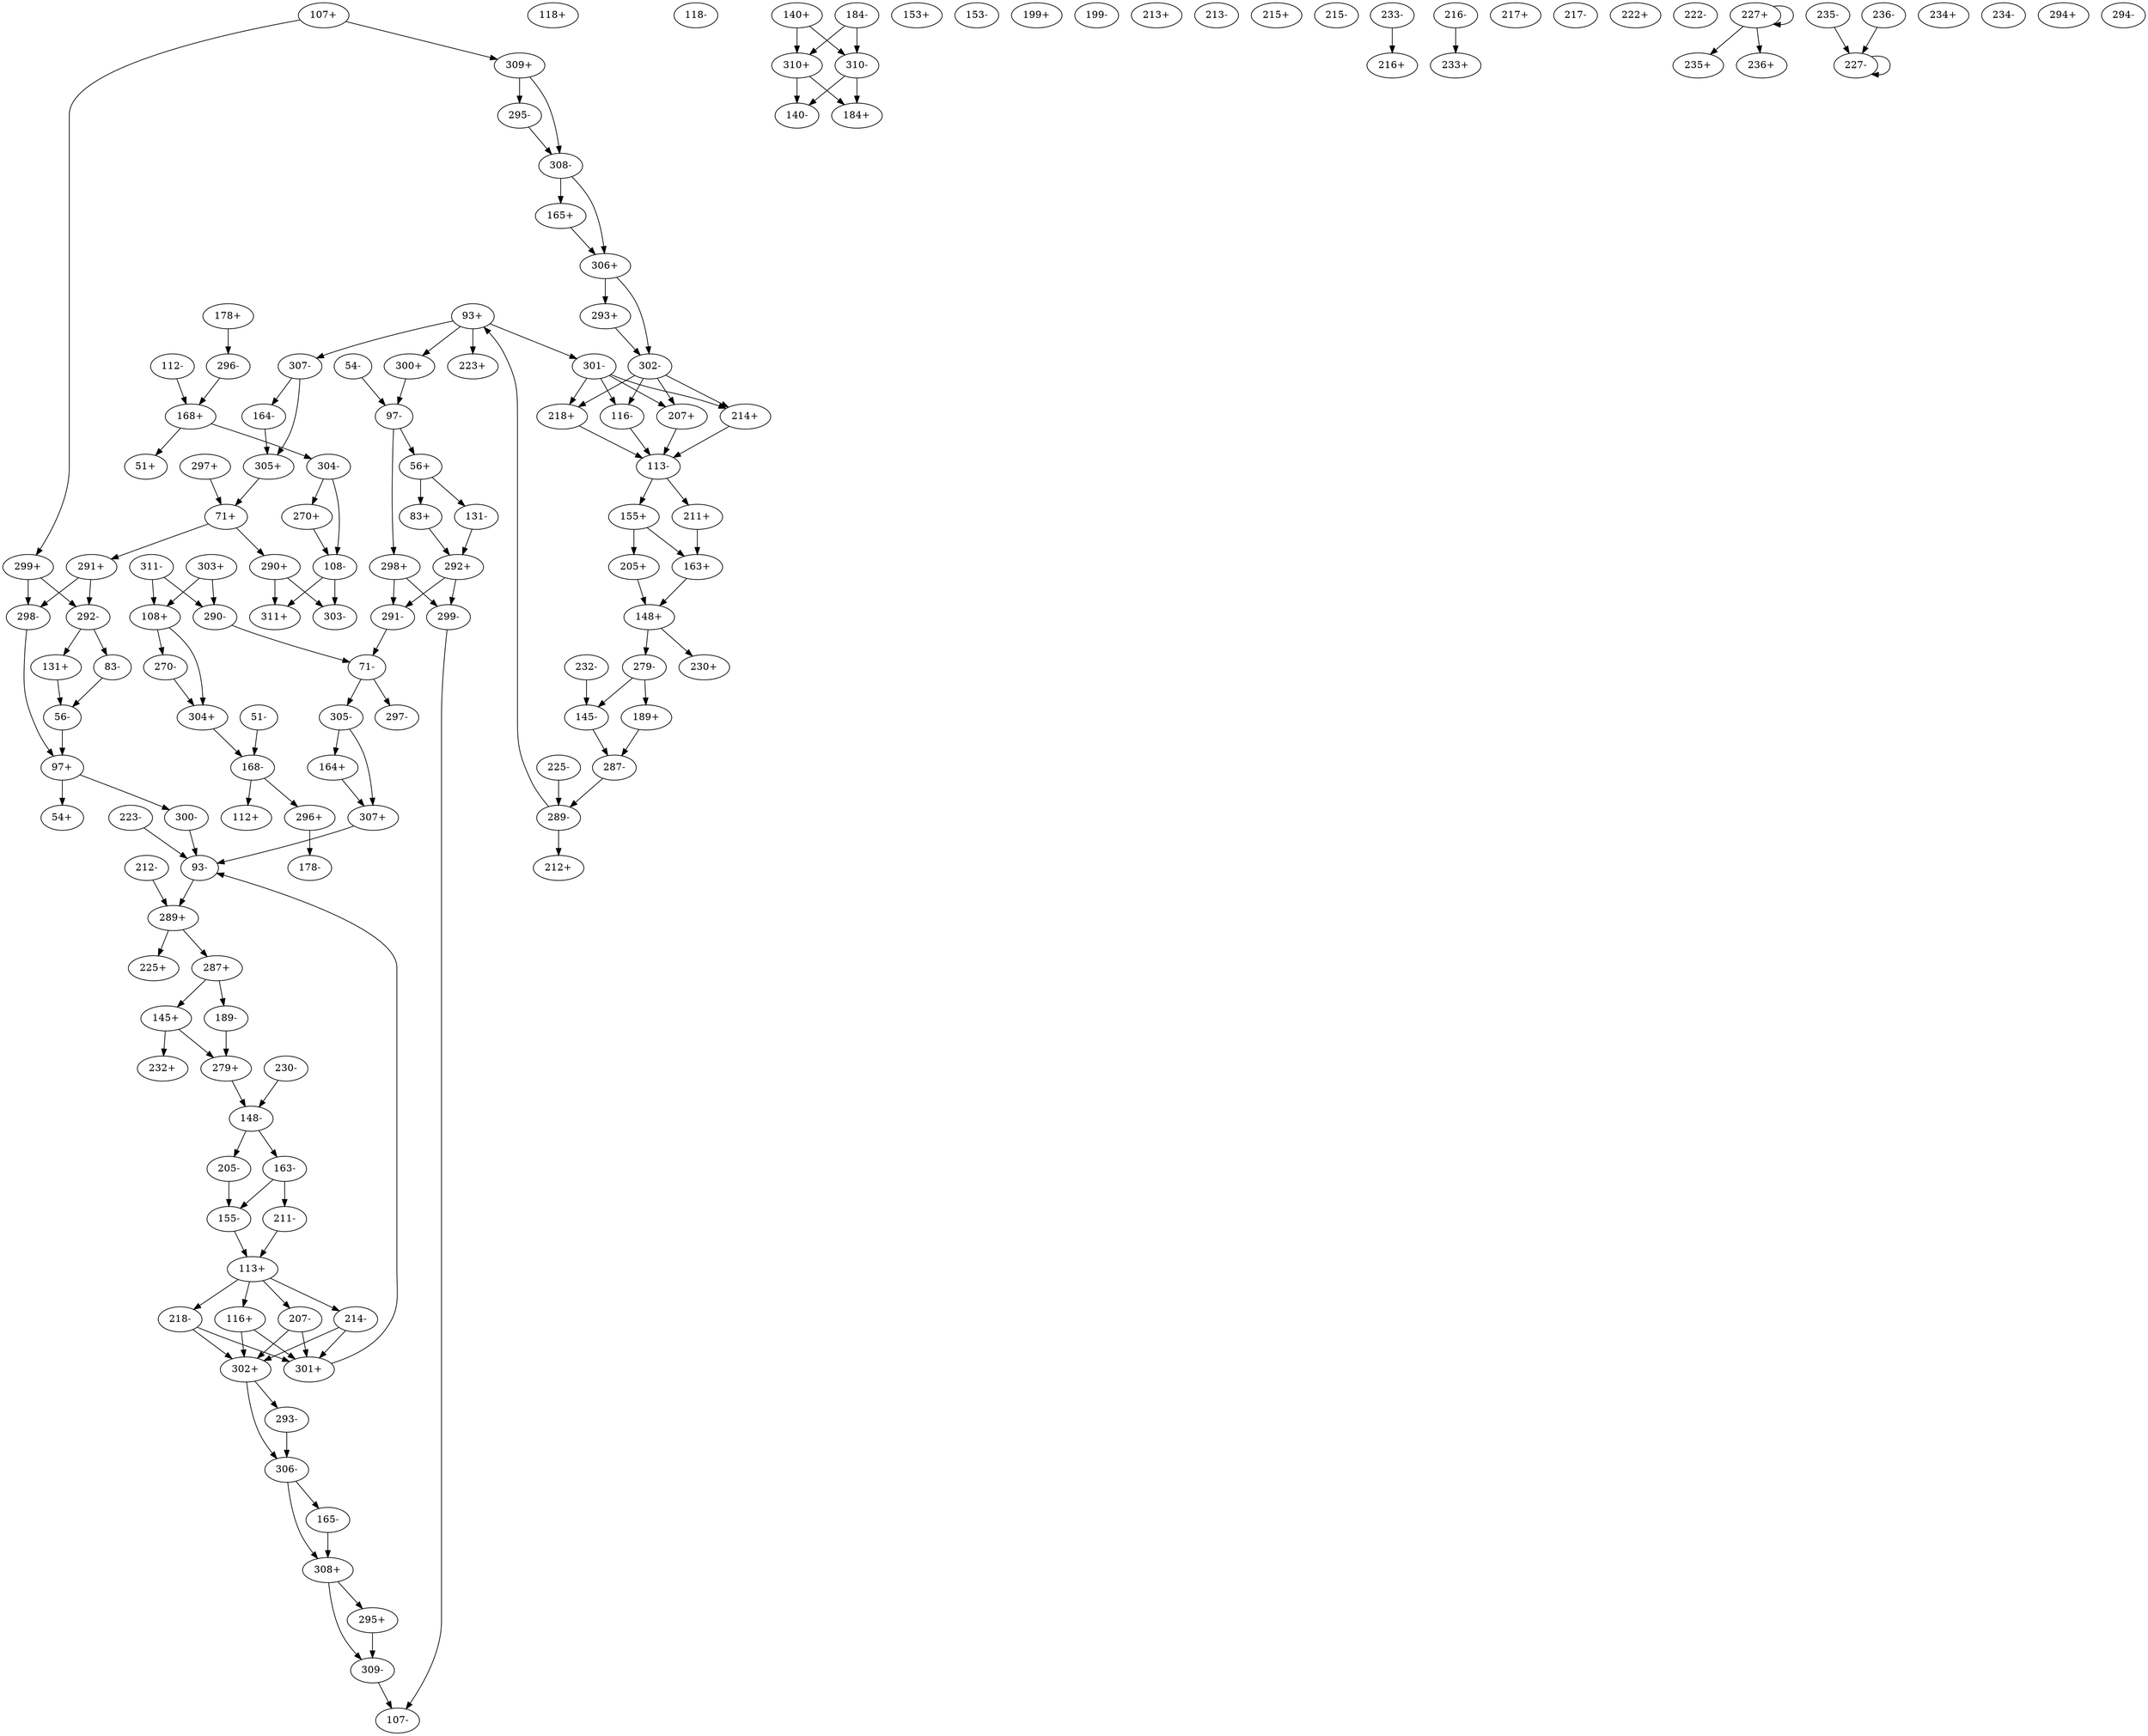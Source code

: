 digraph adj {
graph [k=96]
edge [d=-95]
"51+" [l=1668 C=72124]
"51-" [l=1668 C=72124]
"54+" [l=1042 C=52826]
"54-" [l=1042 C=52826]
"56+" [l=6500 C=321225]
"56-" [l=6500 C=321225]
"71+" [l=375 C=26110]
"71-" [l=375 C=26110]
"83+" [l=191 C=349]
"83-" [l=191 C=349]
"93+" [l=187 C=17578]
"93-" [l=187 C=17578]
"97+" [l=449 C=36391]
"97-" [l=449 C=36391]
"107+" [l=376 C=31556]
"107-" [l=376 C=31556]
"108+" [l=428 C=14976]
"108-" [l=428 C=14976]
"112+" [l=383 C=13055]
"112-" [l=383 C=13055]
"113+" [l=555 C=83054]
"113-" [l=555 C=83054]
"116+" [l=189 C=14400]
"116-" [l=189 C=14400]
"118+" [l=120 C=58]
"118-" [l=120 C=58]
"131+" [l=191 C=4260]
"131-" [l=191 C=4260]
"140+" [l=461 C=15106]
"140-" [l=461 C=15106]
"145+" [l=131 C=7268]
"145-" [l=131 C=7268]
"148+" [l=101 C=1313]
"148-" [l=101 C=1313]
"153+" [l=138 C=133]
"153-" [l=138 C=133]
"155+" [l=111 C=2275]
"155-" [l=111 C=2275]
"163+" [l=111 C=3390]
"163-" [l=111 C=3390]
"164+" [l=205 C=2785]
"164-" [l=205 C=2785]
"165+" [l=371 C=11331]
"165-" [l=371 C=11331]
"168+" [l=138 C=3843]
"168-" [l=138 C=3843]
"178+" [l=293 C=8808]
"178-" [l=293 C=8808]
"184+" [l=430 C=13426]
"184-" [l=430 C=13426]
"189+" [l=191 C=963]
"189-" [l=191 C=963]
"199+" [l=142 C=121]
"199-" [l=142 C=121]
"205+" [l=191 C=480]
"205-" [l=191 C=480]
"207+" [l=191 C=1499]
"207-" [l=191 C=1499]
"211+" [l=191 C=472]
"211-" [l=191 C=472]
"212+" [l=162 C=163]
"212-" [l=162 C=163]
"213+" [l=191 C=422]
"213-" [l=191 C=422]
"214+" [l=191 C=670]
"214-" [l=191 C=670]
"215+" [l=128 C=90]
"215-" [l=128 C=90]
"216+" [l=170 C=206]
"216-" [l=170 C=206]
"217+" [l=123 C=72]
"217-" [l=123 C=72]
"218+" [l=191 C=564]
"218-" [l=191 C=564]
"222+" [l=101 C=18]
"222-" [l=101 C=18]
"223+" [l=118 C=46]
"223-" [l=118 C=46]
"225+" [l=115 C=54]
"225-" [l=115 C=54]
"227+" [l=96 C=255]
"227-" [l=96 C=255]
"230+" [l=166 C=184]
"230-" [l=166 C=184]
"232+" [l=147 C=143]
"232-" [l=147 C=143]
"233+" [l=118 C=66]
"233-" [l=118 C=66]
"234+" [l=121 C=90]
"234-" [l=121 C=90]
"235+" [l=120 C=156]
"235-" [l=120 C=156]
"236+" [l=108 C=34]
"236-" [l=108 C=34]
"270+" [l=581 C=26300]
"270-" [l=581 C=26300]
"279+" [l=899 C=152461]
"279-" [l=899 C=152461]
"287+" [l=573 C=102290]
"287-" [l=573 C=102290]
"289+" [l=2217 C=415729]
"289-" [l=2217 C=415729]
"290+" [l=34280 C=1563606]
"290-" [l=34280 C=1563606]
"291+" [l=99204 C=4532566]
"291-" [l=99204 C=4532566]
"292+" [l=87471 C=4155424]
"292-" [l=87471 C=4155424]
"293+" [l=18941 C=1133494]
"293-" [l=18941 C=1133494]
"294+" [l=6145 C=307973]
"294-" [l=6145 C=307973]
"295+" [l=10630 C=774866]
"295-" [l=10630 C=774866]
"296+" [l=218121 C=9440997]
"296-" [l=218121 C=9440997]
"297+" [l=107409 C=4739445]
"297-" [l=107409 C=4739445]
"298+" [l=166697 C=8599226]
"298-" [l=166697 C=8599226]
"299+" [l=52555 C=2686957]
"299-" [l=52555 C=2686957]
"300+" [l=134947 C=6589954]
"300-" [l=134947 C=6589954]
"301+" [l=138522 C=7706257]
"301-" [l=138522 C=7706257]
"302+" [l=52942 C=2886729]
"302-" [l=52942 C=2886729]
"303+" [l=8023 C=434669]
"303-" [l=8023 C=434669]
"304+" [l=3462 C=174781]
"304-" [l=3462 C=174781]
"305+" [l=389988 C=18193543]
"305-" [l=389988 C=18193543]
"306+" [l=175275 C=9285108]
"306-" [l=175275 C=9285108]
"307+" [l=25350 C=1334581]
"307-" [l=25350 C=1334581]
"308+" [l=95164 C=5421400]
"308-" [l=95164 C=5421400]
"309+" [l=8949 C=560505]
"309-" [l=8949 C=560505]
"310+" [l=12062 C=865040]
"310-" [l=12062 C=865040]
"311+" [l=2178 C=136759]
"311-" [l=2178 C=136759]
"51-" -> "168-"
"54-" -> "97-"
"56+" -> "83+"
"56+" -> "131-"
"56-" -> "97+"
"71+" -> "290+"
"71+" -> "291+"
"71-" -> "297-"
"71-" -> "305-"
"83+" -> "292+"
"83-" -> "56-"
"93+" -> "223+"
"93+" -> "300+"
"93+" -> "301-"
"93+" -> "307-"
"93-" -> "289+"
"97+" -> "54+"
"97+" -> "300-"
"97-" -> "56+"
"97-" -> "298+"
"107+" -> "299+"
"107+" -> "309+"
"108+" -> "270-"
"108+" -> "304+"
"108-" -> "303-"
"108-" -> "311+"
"112-" -> "168+"
"113+" -> "218-"
"113+" -> "207-" [d=-94]
"113+" -> "116+" [d=-93]
"113+" -> "214-" [d=-93]
"113-" -> "211+"
"113-" -> "155+"
"116+" -> "301+" [d=-93]
"116+" -> "302+" [d=-93]
"116-" -> "113-" [d=-93]
"131+" -> "56-"
"131-" -> "292+"
"140+" -> "310+"
"140+" -> "310-"
"145+" -> "232+"
"145+" -> "279+" [d=-35]
"145-" -> "287-"
"148+" -> "230+"
"148+" -> "279-"
"148-" -> "163-"
"148-" -> "205-"
"155+" -> "205+"
"155+" -> "163+" [d=-15]
"155-" -> "113+"
"163+" -> "148+"
"163-" -> "211-"
"163-" -> "155-" [d=-15]
"164+" -> "307+"
"164-" -> "305+"
"165+" -> "306+"
"165-" -> "308+"
"168+" -> "51+"
"168+" -> "304-"
"168-" -> "112+"
"168-" -> "296+"
"178+" -> "296-"
"184-" -> "310+"
"184-" -> "310-"
"189+" -> "287-"
"189-" -> "279+"
"205+" -> "148+"
"205-" -> "155-"
"207+" -> "113-" [d=-94]
"207-" -> "301+" [d=-94]
"207-" -> "302+" [d=-94]
"211+" -> "163+"
"211-" -> "113+"
"212-" -> "289+"
"214+" -> "113-" [d=-93]
"214-" -> "301+"
"214-" -> "302+"
"216-" -> "233+"
"218+" -> "113-"
"218-" -> "301+" [d=-93]
"218-" -> "302+" [d=-93]
"223-" -> "93-"
"225-" -> "289-"
"227+" -> "227+"
"227+" -> "235+"
"227+" -> "236+"
"227-" -> "227-"
"230-" -> "148-"
"232-" -> "145-"
"233-" -> "216+"
"235-" -> "227-"
"236-" -> "227-"
"270+" -> "108-"
"270-" -> "304+"
"279+" -> "148-"
"279-" -> "189+"
"279-" -> "145-" [d=-35]
"287+" -> "145+"
"287+" -> "189-"
"287-" -> "289-"
"289+" -> "225+"
"289+" -> "287+"
"289-" -> "93+"
"289-" -> "212+"
"290+" -> "303-" [d=-835]
"290+" -> "311+" [d=-835]
"290-" -> "71-"
"291+" -> "292-" [d=-573]
"291+" -> "298-" [d=-573]
"291-" -> "71-"
"292+" -> "291-" [d=-573]
"292+" -> "299-" [d=-573]
"292-" -> "83-"
"292-" -> "131+"
"293+" -> "302-" [d=-1273]
"293-" -> "306-" [d=-1273]
"295+" -> "309-" [d=-899]
"295-" -> "308-" [d=-899]
"296+" -> "178-"
"296-" -> "168+"
"297+" -> "71+"
"298+" -> "291-" [d=-573]
"298+" -> "299-" [d=-573]
"298-" -> "97+"
"299+" -> "292-" [d=-573]
"299+" -> "298-" [d=-573]
"299-" -> "107-"
"300+" -> "97-"
"300-" -> "93-"
"301+" -> "93-"
"301-" -> "214+"
"301-" -> "207+" [d=-94]
"301-" -> "116-" [d=-93]
"301-" -> "218+" [d=-93]
"302+" -> "293-" [d=-1273]
"302+" -> "306-" [d=-1273]
"302-" -> "214+"
"302-" -> "207+" [d=-94]
"302-" -> "116-" [d=-93]
"302-" -> "218+" [d=-93]
"303+" -> "108+"
"303+" -> "290-" [d=-835]
"304+" -> "168-"
"304-" -> "108-"
"304-" -> "270+"
"305+" -> "71+"
"305-" -> "164+"
"305-" -> "307+" [d=-25]
"306+" -> "293+" [d=-1273]
"306+" -> "302-" [d=-1273]
"306-" -> "165-"
"306-" -> "308+" [d=-92]
"307+" -> "93-"
"307-" -> "164-"
"307-" -> "305+" [d=-25]
"308+" -> "295+" [d=-899]
"308+" -> "309-" [d=-899]
"308-" -> "165+"
"308-" -> "306+" [d=-92]
"309+" -> "295-" [d=-899]
"309+" -> "308-" [d=-899]
"309-" -> "107-"
"310+" -> "140-"
"310+" -> "184+"
"310-" -> "140-"
"310-" -> "184+"
"311-" -> "108+"
"311-" -> "290-" [d=-835]
}
